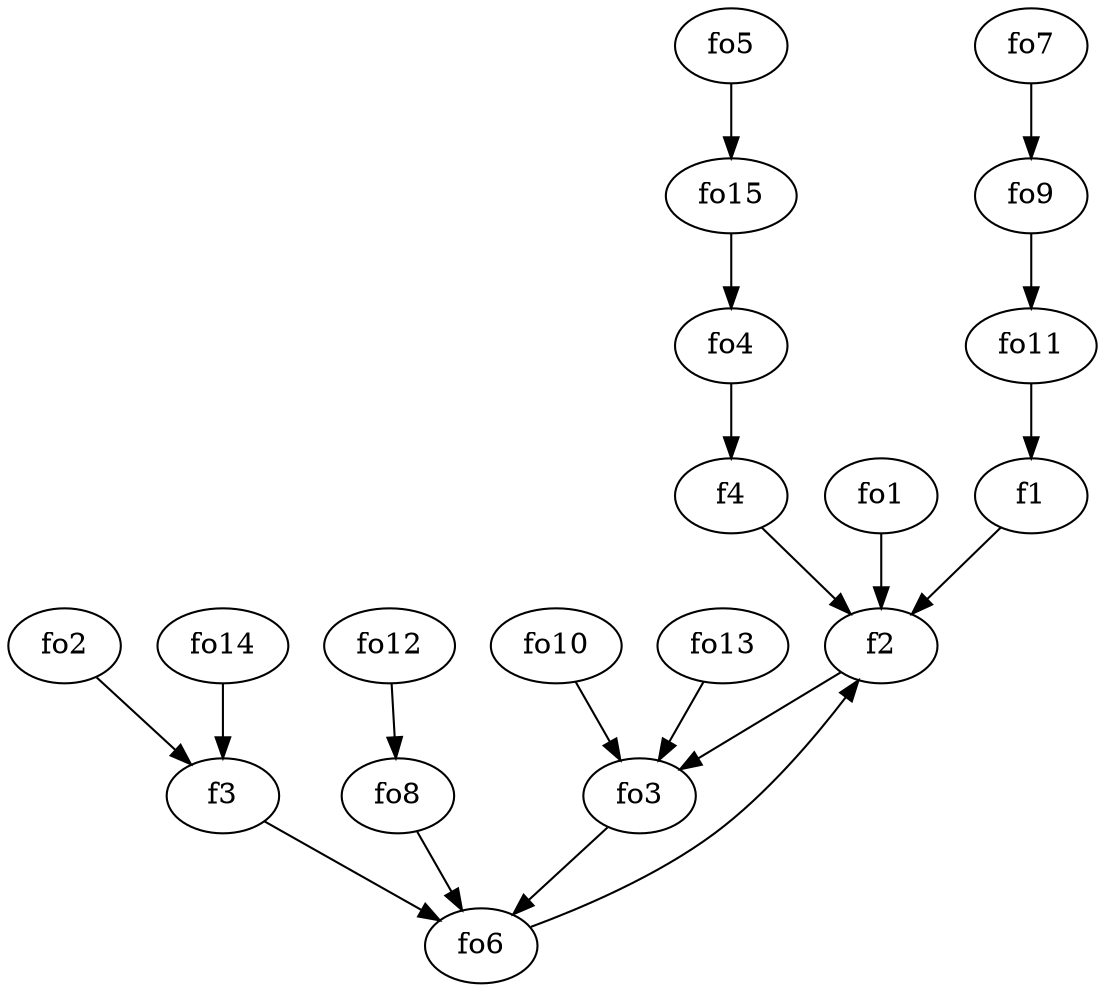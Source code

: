strict digraph  {
f1;
f2;
f3;
f4;
fo1;
fo2;
fo3;
fo4;
fo5;
fo6;
fo7;
fo8;
fo9;
fo10;
fo11;
fo12;
fo13;
fo14;
fo15;
f1 -> f2  [weight=2];
f2 -> fo3  [weight=2];
f3 -> fo6  [weight=2];
f4 -> f2  [weight=2];
fo1 -> f2  [weight=2];
fo2 -> f3  [weight=2];
fo3 -> fo6  [weight=2];
fo4 -> f4  [weight=2];
fo5 -> fo15  [weight=2];
fo6 -> f2  [weight=2];
fo7 -> fo9  [weight=2];
fo8 -> fo6  [weight=2];
fo9 -> fo11  [weight=2];
fo10 -> fo3  [weight=2];
fo11 -> f1  [weight=2];
fo12 -> fo8  [weight=2];
fo13 -> fo3  [weight=2];
fo14 -> f3  [weight=2];
fo15 -> fo4  [weight=2];
}
